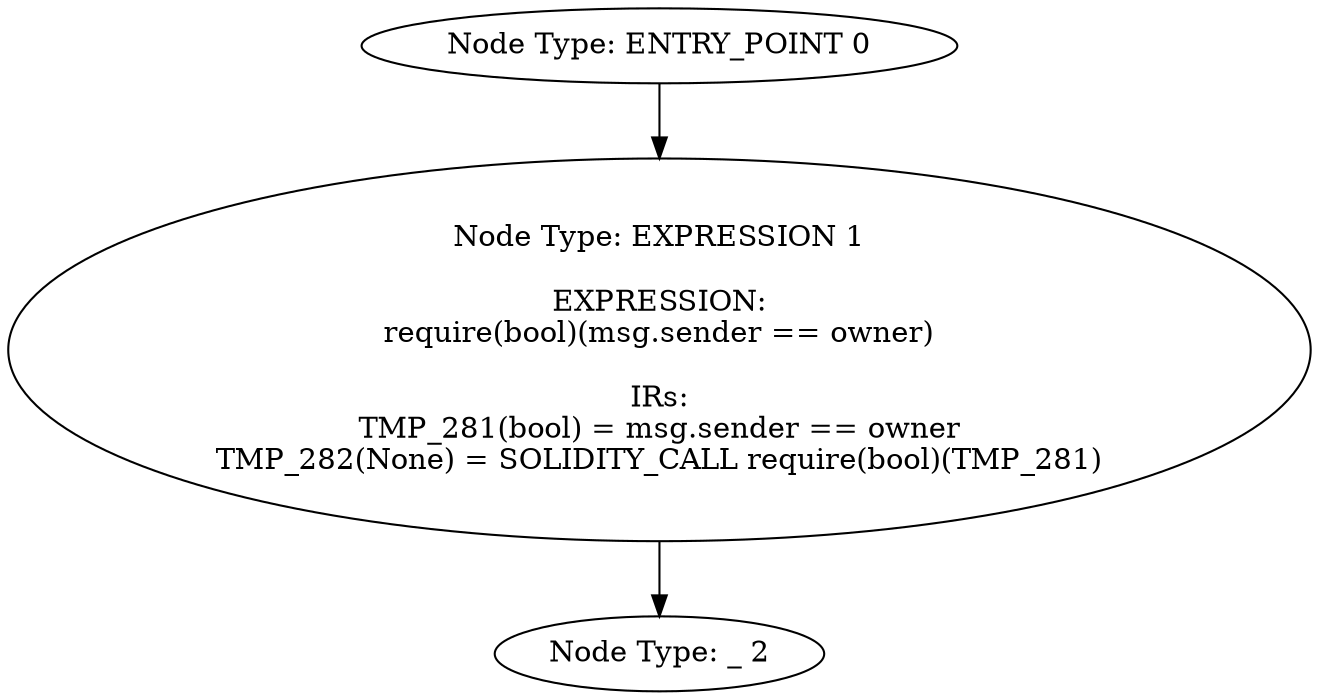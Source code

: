 digraph{
0[label="Node Type: ENTRY_POINT 0
"];
0->1;
1[label="Node Type: EXPRESSION 1

EXPRESSION:
require(bool)(msg.sender == owner)

IRs:
TMP_281(bool) = msg.sender == owner
TMP_282(None) = SOLIDITY_CALL require(bool)(TMP_281)"];
1->2;
2[label="Node Type: _ 2
"];
}
